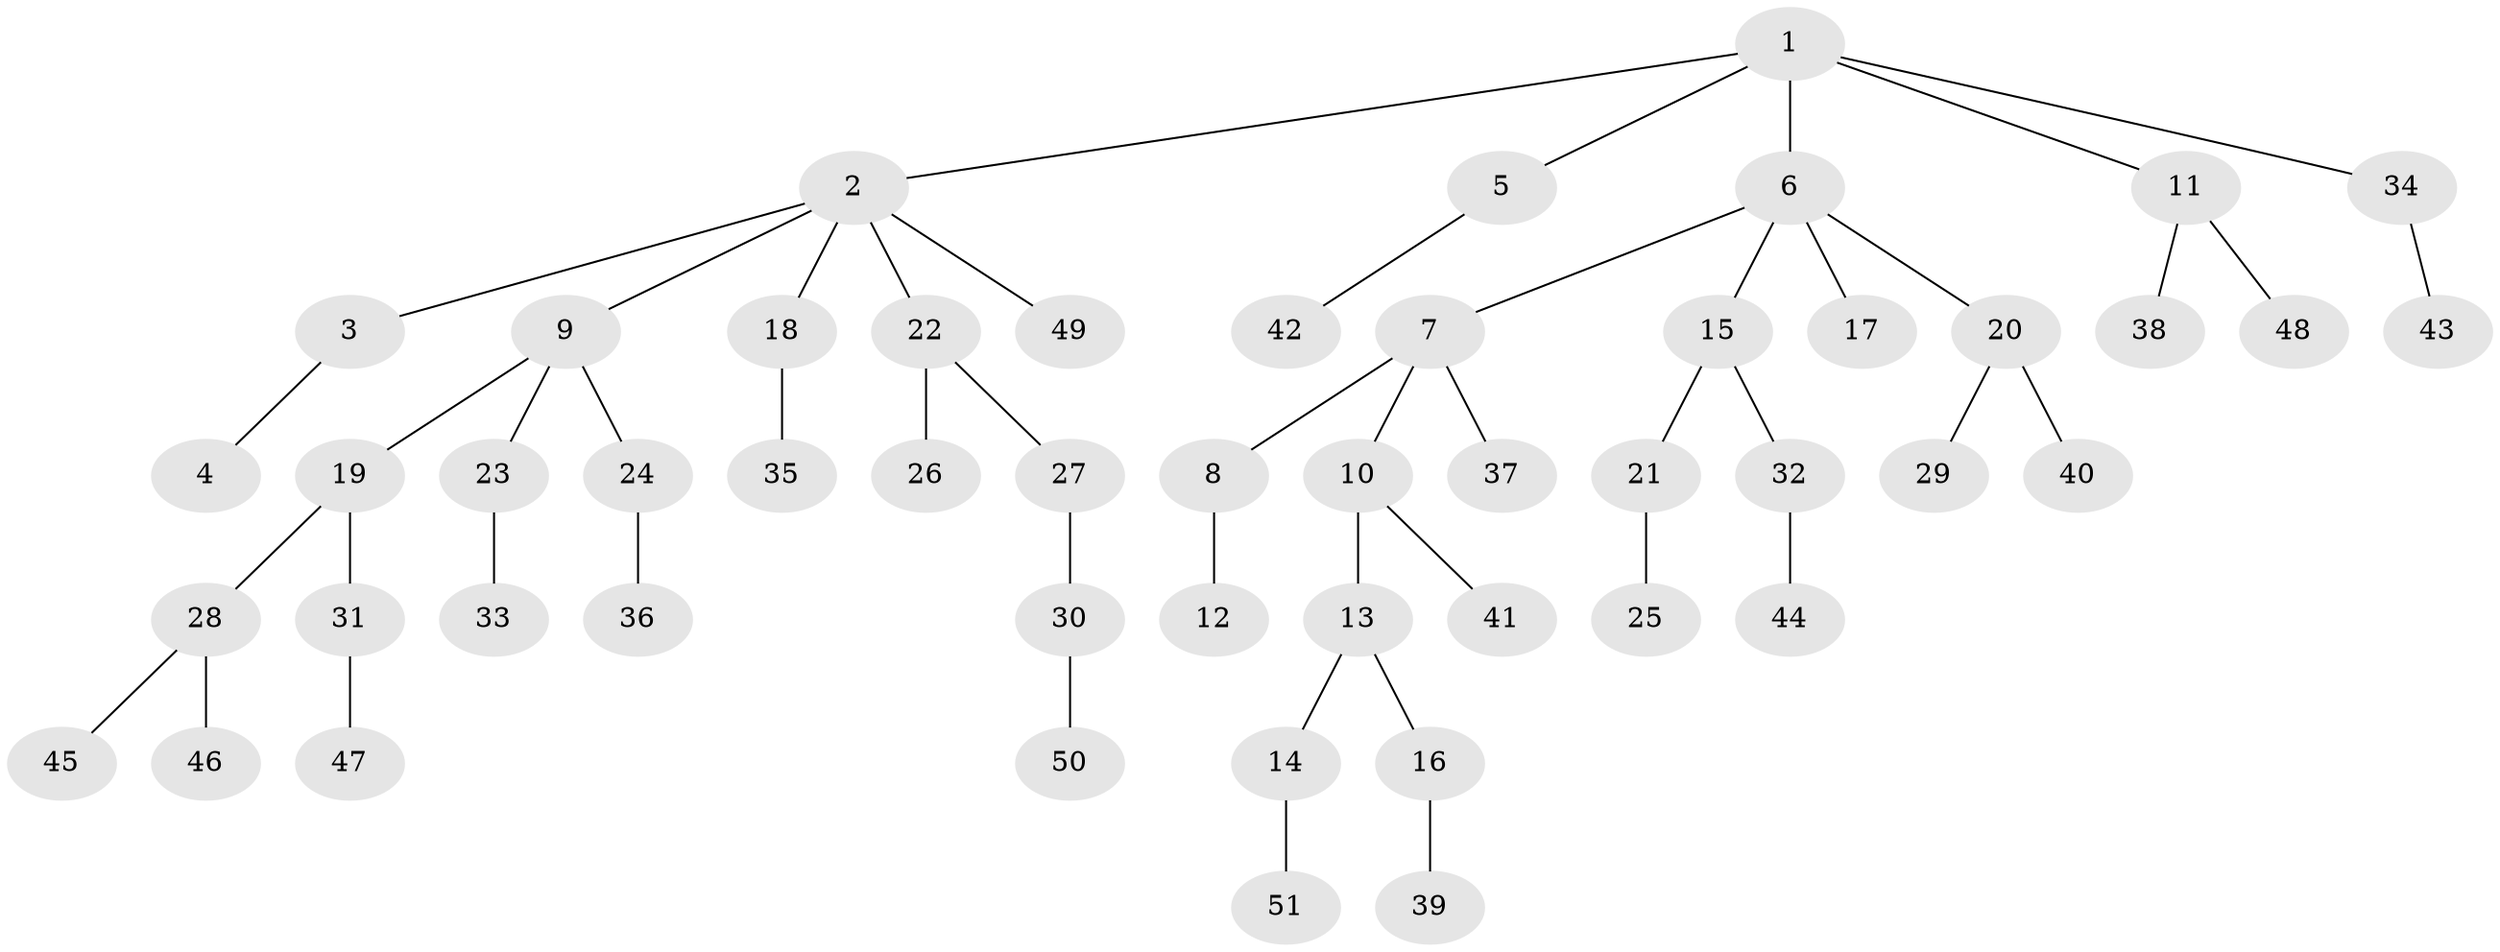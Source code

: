 // original degree distribution, {6: 0.010101010101010102, 7: 0.010101010101010102, 3: 0.16161616161616163, 2: 0.29292929292929293, 4: 0.0707070707070707, 5: 0.010101010101010102, 1: 0.4444444444444444}
// Generated by graph-tools (version 1.1) at 2025/37/03/09/25 02:37:06]
// undirected, 51 vertices, 50 edges
graph export_dot {
graph [start="1"]
  node [color=gray90,style=filled];
  1;
  2;
  3;
  4;
  5;
  6;
  7;
  8;
  9;
  10;
  11;
  12;
  13;
  14;
  15;
  16;
  17;
  18;
  19;
  20;
  21;
  22;
  23;
  24;
  25;
  26;
  27;
  28;
  29;
  30;
  31;
  32;
  33;
  34;
  35;
  36;
  37;
  38;
  39;
  40;
  41;
  42;
  43;
  44;
  45;
  46;
  47;
  48;
  49;
  50;
  51;
  1 -- 2 [weight=1.0];
  1 -- 5 [weight=1.0];
  1 -- 6 [weight=1.0];
  1 -- 11 [weight=1.0];
  1 -- 34 [weight=1.0];
  2 -- 3 [weight=1.0];
  2 -- 9 [weight=1.0];
  2 -- 18 [weight=1.0];
  2 -- 22 [weight=1.0];
  2 -- 49 [weight=1.0];
  3 -- 4 [weight=1.0];
  5 -- 42 [weight=1.0];
  6 -- 7 [weight=1.0];
  6 -- 15 [weight=1.0];
  6 -- 17 [weight=1.0];
  6 -- 20 [weight=1.0];
  7 -- 8 [weight=1.0];
  7 -- 10 [weight=2.0];
  7 -- 37 [weight=1.0];
  8 -- 12 [weight=1.0];
  9 -- 19 [weight=1.0];
  9 -- 23 [weight=1.0];
  9 -- 24 [weight=1.0];
  10 -- 13 [weight=1.0];
  10 -- 41 [weight=1.0];
  11 -- 38 [weight=1.0];
  11 -- 48 [weight=2.0];
  13 -- 14 [weight=1.0];
  13 -- 16 [weight=1.0];
  14 -- 51 [weight=1.0];
  15 -- 21 [weight=1.0];
  15 -- 32 [weight=2.0];
  16 -- 39 [weight=1.0];
  18 -- 35 [weight=1.0];
  19 -- 28 [weight=1.0];
  19 -- 31 [weight=1.0];
  20 -- 29 [weight=1.0];
  20 -- 40 [weight=3.0];
  21 -- 25 [weight=2.0];
  22 -- 26 [weight=1.0];
  22 -- 27 [weight=1.0];
  23 -- 33 [weight=1.0];
  24 -- 36 [weight=1.0];
  27 -- 30 [weight=2.0];
  28 -- 45 [weight=1.0];
  28 -- 46 [weight=1.0];
  30 -- 50 [weight=1.0];
  31 -- 47 [weight=1.0];
  32 -- 44 [weight=1.0];
  34 -- 43 [weight=1.0];
}

